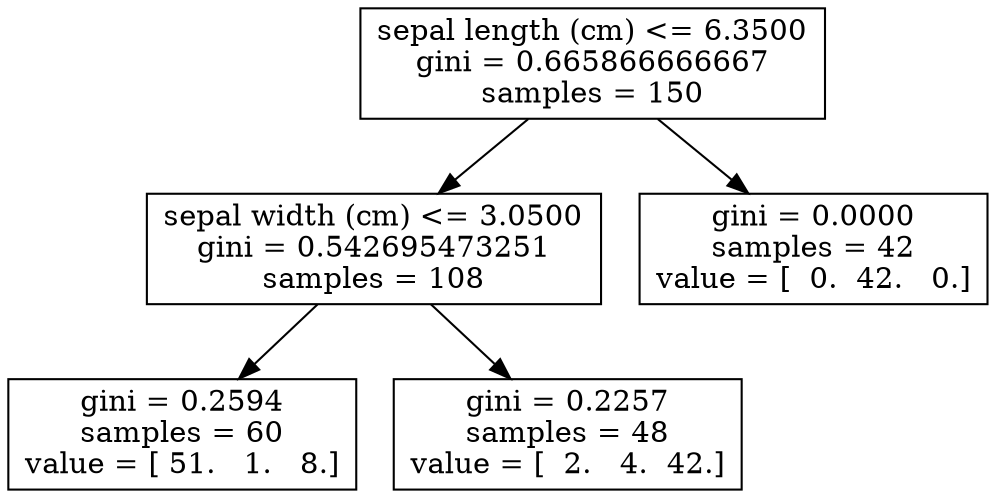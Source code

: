 digraph Tree {
0 [label="sepal length (cm) <= 6.3500\ngini = 0.665866666667\nsamples = 150", shape="box"] ;
1 [label="sepal width (cm) <= 3.0500\ngini = 0.542695473251\nsamples = 108", shape="box"] ;
0 -> 1 ;
2 [label="gini = 0.2594\nsamples = 60\nvalue = [ 51.   1.   8.]", shape="box"] ;
1 -> 2 ;
3 [label="gini = 0.2257\nsamples = 48\nvalue = [  2.   4.  42.]", shape="box"] ;
1 -> 3 ;
4 [label="gini = 0.0000\nsamples = 42\nvalue = [  0.  42.   0.]", shape="box"] ;
0 -> 4 ;
}